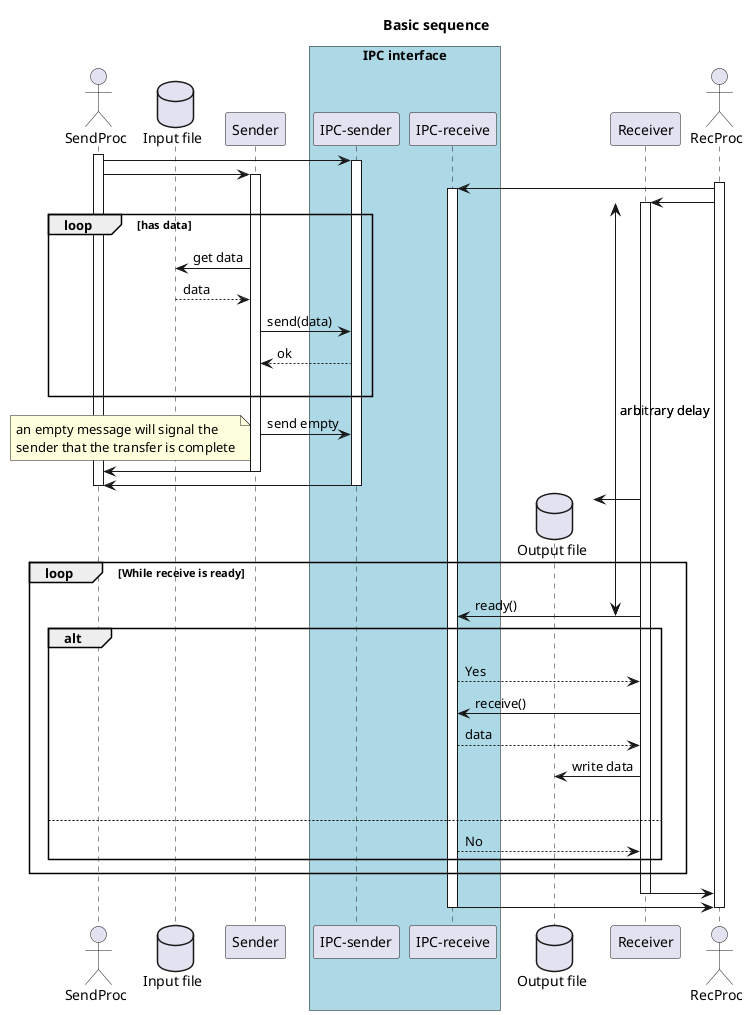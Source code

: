 'https://www.planttext.com/?text=TLJ1Rjim3BtpAxZiqXxy0qPG51qm8C2m5lPXs6bG7COH9bkUHBVBclvxITbU5BGz1B8U7yd79oAtaKtWiNEuDT4sloBzWKz3C6rdaCd_GmuZ0R1bHxYwKmuAPwI-eHMOXdt0clhTG_0Dx0mRAIF4JJ-CZ7lhQ8KcukOh3DB6DdOmFQS42XgeOUl_2ltX2zgUAUoDbCNFtsnxu3iddVCqfHKnvKvLwxVXG0tPnxbh1KAM1fcm-v4lbDrVAgkczAIjciSJB4sdL_jecCu3BnzOtAYQ_mJvleXbeJghirIUprIbogfK0CzoavbUCEDa564uxmSyY5uT4b2yndM1TOajSOOLAgDSW7fINABQUQNWTKBNHP5W_njEfvFQft1nir2Hke6FWlLUkZlQitmZcduAO4SncfRmoJg7qRQzSSW7IgJfvUHgM37PBDF7lI0sOkExmH4hKRjeTP2svysYpC1DKlzUJ7pFcGi3e0caYBnsfRbo9jj-76GFSDuPrI6qtH6UzPXSdzwad09Nrs0SIubaaw0_AK96IMM4T2Oak-UM9Ju5Ao8IbjnraJBkTv_yrj-Kign7Db85cuz2iYqvSIQSHrbBsh9D9PgmjV80uOWxSkO8S2jzvM_W5G00
@startuml basic_seq
!pragma teoz true

title "Basic sequence"
actor SendProc
database "Input file" as IF
participant Sender as S
box "IPC interface" #LightBlue
participant "IPC-sender" as IS
participant "IPC-receive" as IR
endbox
database "Output file" as OF
participant Receiver as R
actor RecProc

activate SendProc
SendProc -> IS
activate IS

SendProc -> S
activate S

activate RecProc
RecProc -> IR
activate IR

{actrec} RecProc -> R
activate R

loop has data
  IF <- S: get data
  IF --> S: data
  S -> IS: send(data)
  S <-- IS: ok
|||
end
  S->IS: send empty
  note left
    an empty message will signal the
    sender that the transfer is complete
  end note
S->SendProc
deactivate S
IS -> SendProc
deactivate IS
deactivate SendProc


create OF
R -> OF
loop While receive is ready
{readrec} R -> IR: ready()
alt
R <-- IR: Yes
R -> IR: receive()
R <-- IR: data
R -> OF: write data
|||
else
R <-- IR: No
end
end

R -> RecProc
deactivate R
IR -> RecProc
deactivate IR
deactivate RecProc
{readrec} <-> {actrec}: arbitrary delay

@enduml